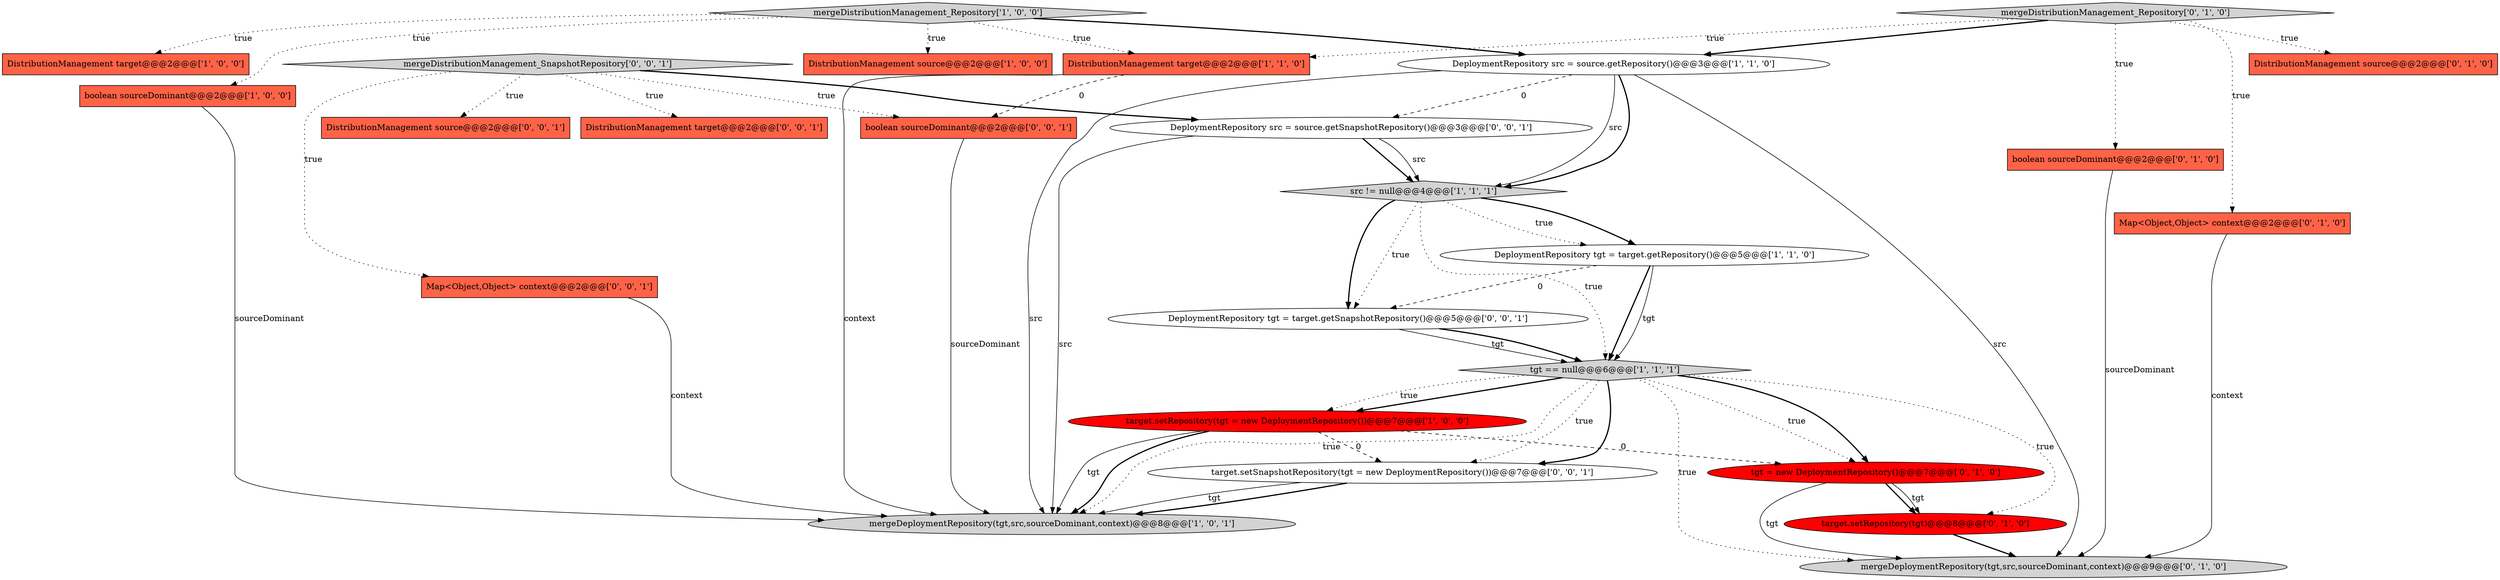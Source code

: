 digraph {
23 [style = filled, label = "DeploymentRepository src = source.getSnapshotRepository()@@@3@@@['0', '0', '1']", fillcolor = white, shape = ellipse image = "AAA0AAABBB3BBB"];
0 [style = filled, label = "DistributionManagement target@@@2@@@['1', '0', '0']", fillcolor = tomato, shape = box image = "AAA0AAABBB1BBB"];
6 [style = filled, label = "boolean sourceDominant@@@2@@@['1', '0', '0']", fillcolor = tomato, shape = box image = "AAA0AAABBB1BBB"];
25 [style = filled, label = "boolean sourceDominant@@@2@@@['0', '0', '1']", fillcolor = tomato, shape = box image = "AAA0AAABBB3BBB"];
21 [style = filled, label = "target.setSnapshotRepository(tgt = new DeploymentRepository())@@@7@@@['0', '0', '1']", fillcolor = white, shape = ellipse image = "AAA0AAABBB3BBB"];
1 [style = filled, label = "mergeDeploymentRepository(tgt,src,sourceDominant,context)@@@8@@@['1', '0', '1']", fillcolor = lightgray, shape = ellipse image = "AAA0AAABBB1BBB"];
19 [style = filled, label = "DistributionManagement source@@@2@@@['0', '0', '1']", fillcolor = tomato, shape = box image = "AAA0AAABBB3BBB"];
18 [style = filled, label = "DistributionManagement target@@@2@@@['0', '0', '1']", fillcolor = tomato, shape = box image = "AAA0AAABBB3BBB"];
20 [style = filled, label = "Map<Object,Object> context@@@2@@@['0', '0', '1']", fillcolor = tomato, shape = box image = "AAA0AAABBB3BBB"];
15 [style = filled, label = "mergeDeploymentRepository(tgt,src,sourceDominant,context)@@@9@@@['0', '1', '0']", fillcolor = lightgray, shape = ellipse image = "AAA0AAABBB2BBB"];
17 [style = filled, label = "target.setRepository(tgt)@@@8@@@['0', '1', '0']", fillcolor = red, shape = ellipse image = "AAA1AAABBB2BBB"];
24 [style = filled, label = "mergeDistributionManagement_SnapshotRepository['0', '0', '1']", fillcolor = lightgray, shape = diamond image = "AAA0AAABBB3BBB"];
12 [style = filled, label = "tgt = new DeploymentRepository()@@@7@@@['0', '1', '0']", fillcolor = red, shape = ellipse image = "AAA1AAABBB2BBB"];
4 [style = filled, label = "DeploymentRepository src = source.getRepository()@@@3@@@['1', '1', '0']", fillcolor = white, shape = ellipse image = "AAA0AAABBB1BBB"];
8 [style = filled, label = "src != null@@@4@@@['1', '1', '1']", fillcolor = lightgray, shape = diamond image = "AAA0AAABBB1BBB"];
10 [style = filled, label = "DistributionManagement target@@@2@@@['1', '1', '0']", fillcolor = tomato, shape = box image = "AAA0AAABBB1BBB"];
14 [style = filled, label = "boolean sourceDominant@@@2@@@['0', '1', '0']", fillcolor = tomato, shape = box image = "AAA0AAABBB2BBB"];
2 [style = filled, label = "mergeDistributionManagement_Repository['1', '0', '0']", fillcolor = lightgray, shape = diamond image = "AAA0AAABBB1BBB"];
16 [style = filled, label = "mergeDistributionManagement_Repository['0', '1', '0']", fillcolor = lightgray, shape = diamond image = "AAA0AAABBB2BBB"];
7 [style = filled, label = "target.setRepository(tgt = new DeploymentRepository())@@@7@@@['1', '0', '0']", fillcolor = red, shape = ellipse image = "AAA1AAABBB1BBB"];
11 [style = filled, label = "Map<Object,Object> context@@@2@@@['0', '1', '0']", fillcolor = tomato, shape = box image = "AAA0AAABBB2BBB"];
3 [style = filled, label = "DeploymentRepository tgt = target.getRepository()@@@5@@@['1', '1', '0']", fillcolor = white, shape = ellipse image = "AAA0AAABBB1BBB"];
13 [style = filled, label = "DistributionManagement source@@@2@@@['0', '1', '0']", fillcolor = tomato, shape = box image = "AAA0AAABBB2BBB"];
9 [style = filled, label = "DistributionManagement source@@@2@@@['1', '0', '0']", fillcolor = tomato, shape = box image = "AAA0AAABBB1BBB"];
22 [style = filled, label = "DeploymentRepository tgt = target.getSnapshotRepository()@@@5@@@['0', '0', '1']", fillcolor = white, shape = ellipse image = "AAA0AAABBB3BBB"];
5 [style = filled, label = "tgt == null@@@6@@@['1', '1', '1']", fillcolor = lightgray, shape = diamond image = "AAA0AAABBB1BBB"];
5->17 [style = dotted, label="true"];
22->5 [style = solid, label="tgt"];
7->21 [style = dashed, label="0"];
7->1 [style = bold, label=""];
7->1 [style = solid, label="tgt"];
2->0 [style = dotted, label="true"];
16->13 [style = dotted, label="true"];
24->25 [style = dotted, label="true"];
5->1 [style = dotted, label="true"];
8->3 [style = bold, label=""];
12->17 [style = bold, label=""];
11->15 [style = solid, label="context"];
23->1 [style = solid, label="src"];
3->22 [style = dashed, label="0"];
4->8 [style = solid, label="src"];
4->1 [style = solid, label="src"];
12->15 [style = solid, label="tgt"];
23->8 [style = bold, label=""];
5->12 [style = dotted, label="true"];
6->1 [style = solid, label="sourceDominant"];
2->4 [style = bold, label=""];
5->15 [style = dotted, label="true"];
22->5 [style = bold, label=""];
16->10 [style = dotted, label="true"];
8->3 [style = dotted, label="true"];
8->22 [style = bold, label=""];
25->1 [style = solid, label="sourceDominant"];
12->17 [style = solid, label="tgt"];
5->21 [style = bold, label=""];
3->5 [style = bold, label=""];
3->5 [style = solid, label="tgt"];
2->9 [style = dotted, label="true"];
5->12 [style = bold, label=""];
8->5 [style = dotted, label="true"];
2->6 [style = dotted, label="true"];
4->15 [style = solid, label="src"];
5->7 [style = dotted, label="true"];
10->1 [style = solid, label="context"];
24->20 [style = dotted, label="true"];
21->1 [style = bold, label=""];
16->14 [style = dotted, label="true"];
17->15 [style = bold, label=""];
8->22 [style = dotted, label="true"];
7->12 [style = dashed, label="0"];
4->8 [style = bold, label=""];
5->7 [style = bold, label=""];
5->21 [style = dotted, label="true"];
20->1 [style = solid, label="context"];
14->15 [style = solid, label="sourceDominant"];
24->19 [style = dotted, label="true"];
16->4 [style = bold, label=""];
16->11 [style = dotted, label="true"];
4->23 [style = dashed, label="0"];
21->1 [style = solid, label="tgt"];
10->25 [style = dashed, label="0"];
23->8 [style = solid, label="src"];
24->18 [style = dotted, label="true"];
2->10 [style = dotted, label="true"];
24->23 [style = bold, label=""];
}
